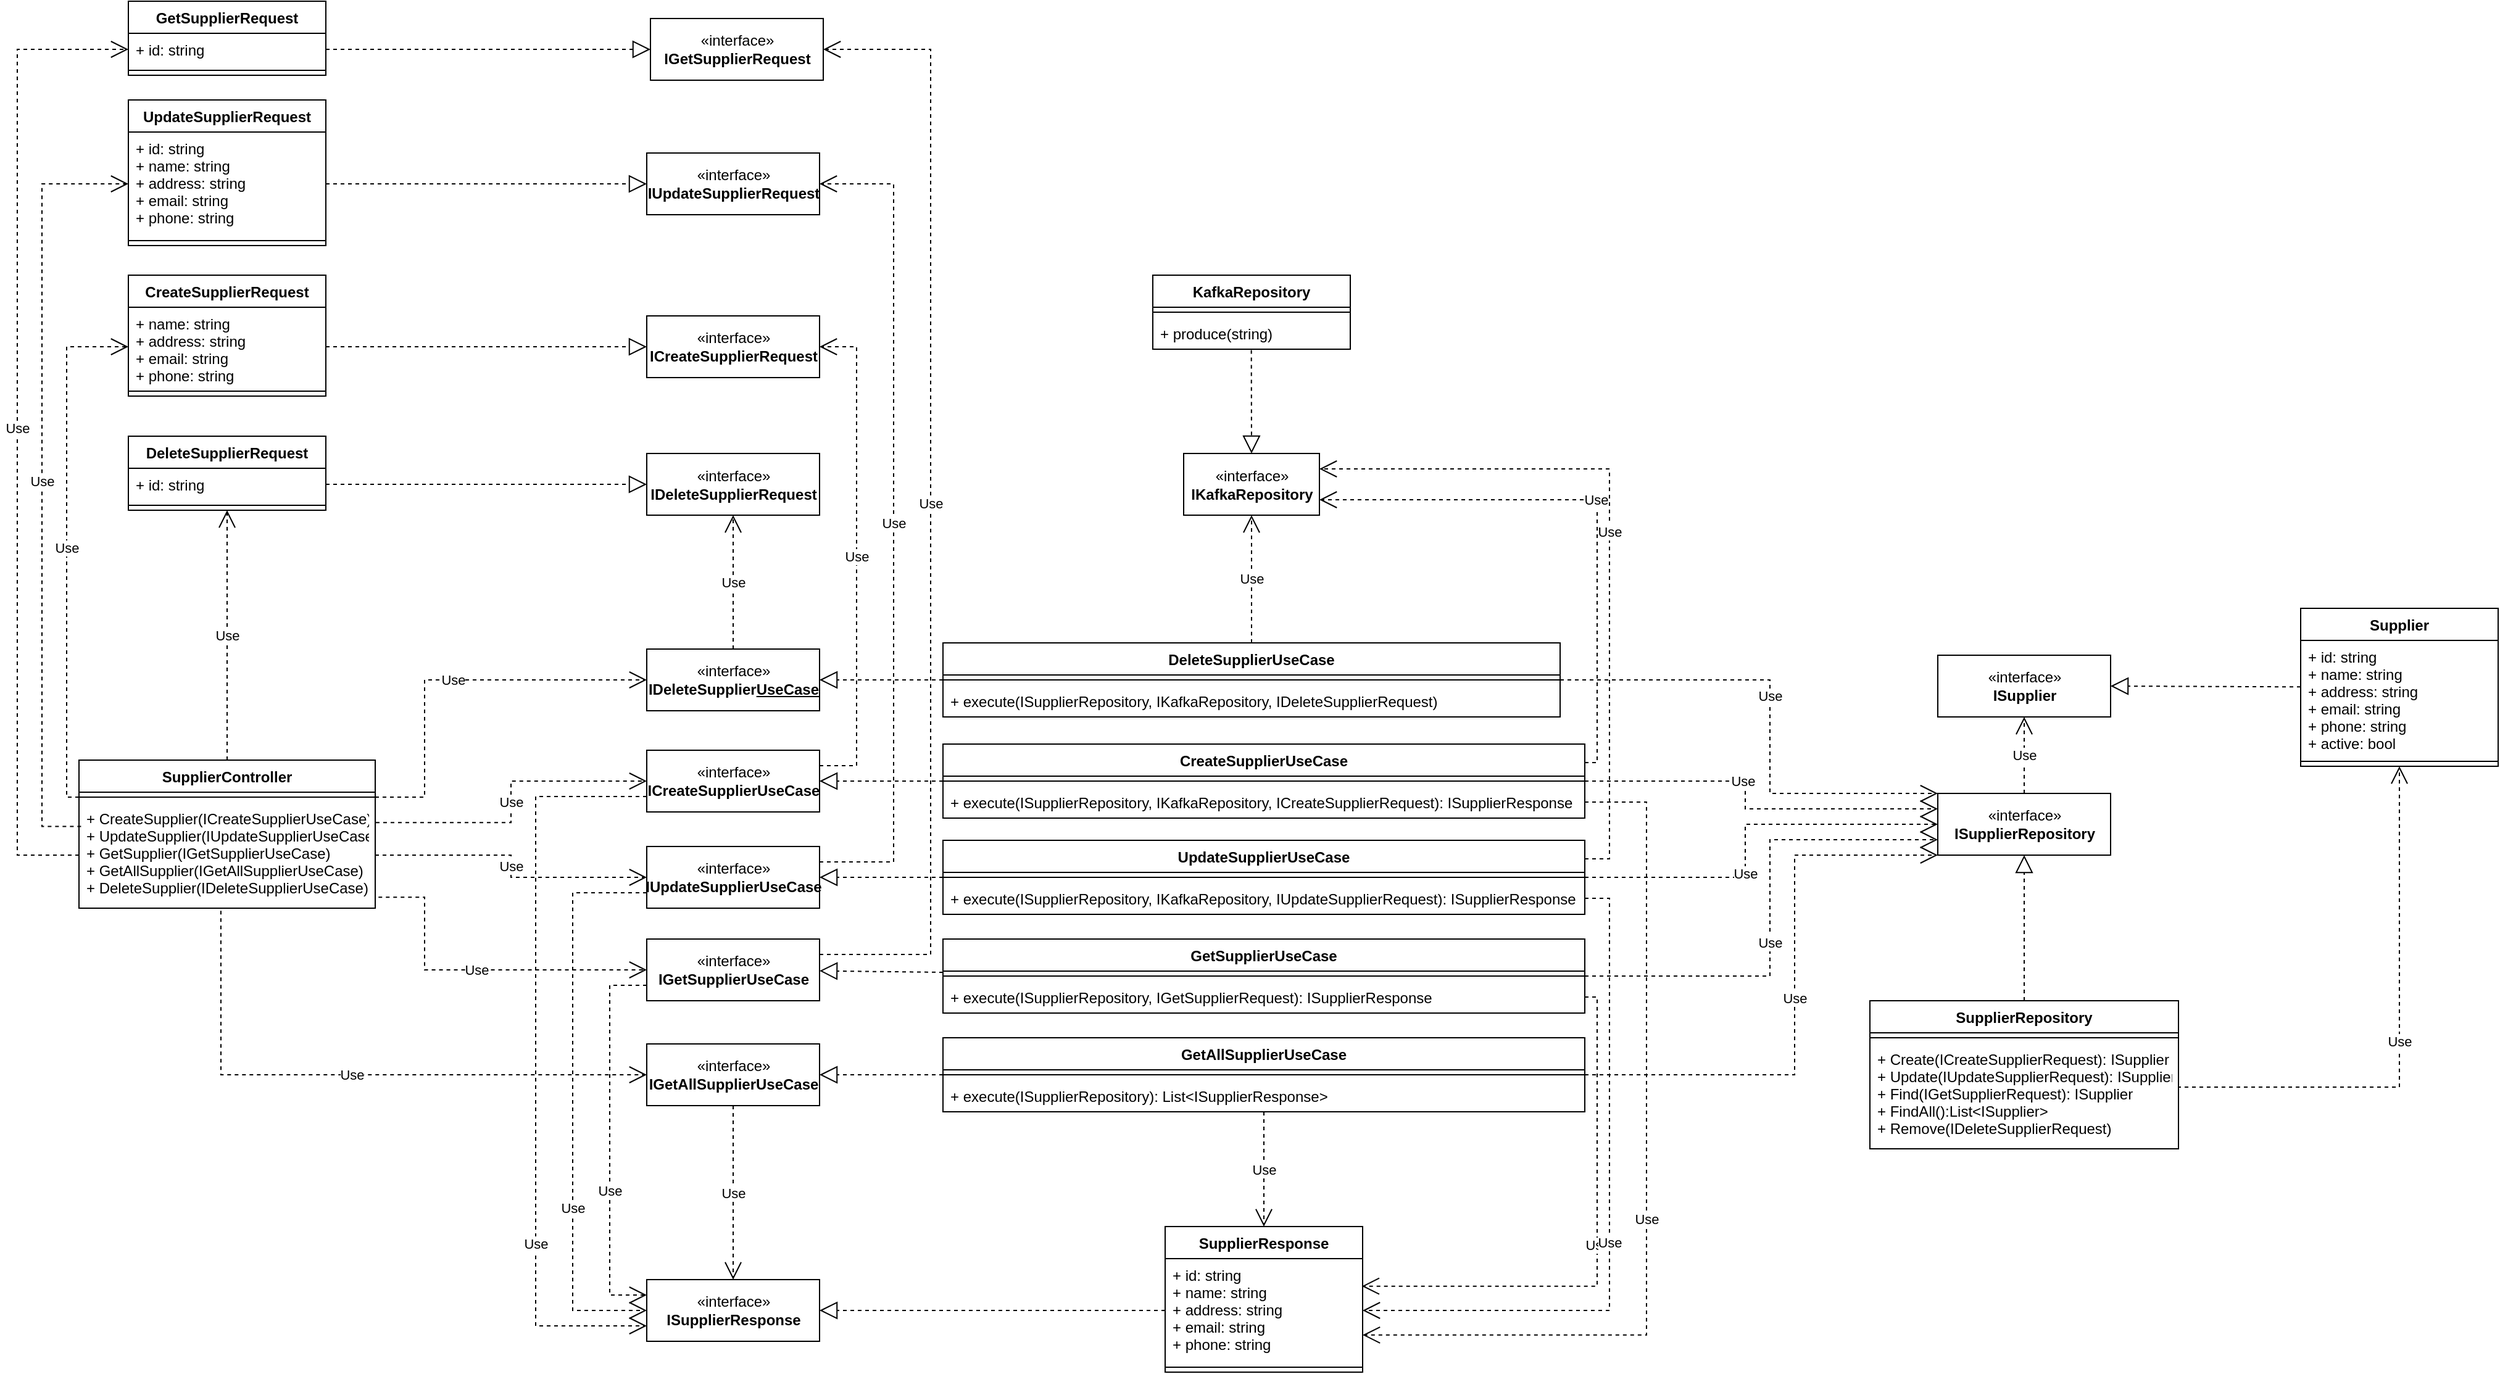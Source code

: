 <mxfile version="17.4.3" type="device"><diagram id="DKBHB41s_qd2FAljXbg2" name="Page-1"><mxGraphModel dx="2643" dy="2851" grid="1" gridSize="10" guides="1" tooltips="1" connect="1" arrows="1" fold="1" page="1" pageScale="1" pageWidth="827" pageHeight="1169" math="0" shadow="0"><root><mxCell id="0"/><mxCell id="1" parent="0"/><mxCell id="ePpvQU-rezTkZ5d9DqpV-1" value="" style="endArrow=block;dashed=1;endFill=0;endSize=12;html=1;rounded=0;exitX=0;exitY=0.5;exitDx=0;exitDy=0;entryX=1;entryY=0.5;entryDx=0;entryDy=0;" parent="1" source="ePpvQU-rezTkZ5d9DqpV-48" target="ePpvQU-rezTkZ5d9DqpV-2" edge="1"><mxGeometry width="160" relative="1" as="geometry"><mxPoint x="-650" y="-1296" as="sourcePoint"/><mxPoint x="-220" y="-1089" as="targetPoint"/></mxGeometry></mxCell><mxCell id="ePpvQU-rezTkZ5d9DqpV-2" value="«interface»&lt;br&gt;&lt;b&gt;ISupplierResponse&lt;/b&gt;" style="html=1;" parent="1" vertex="1"><mxGeometry x="-860" y="-1273" width="140" height="50" as="geometry"/></mxCell><mxCell id="ePpvQU-rezTkZ5d9DqpV-3" value="" style="endArrow=block;dashed=1;endFill=0;endSize=12;html=1;rounded=0;" parent="1" source="ePpvQU-rezTkZ5d9DqpV-10" target="ePpvQU-rezTkZ5d9DqpV-21" edge="1"><mxGeometry width="160" relative="1" as="geometry"><mxPoint x="-290" y="-1569" as="sourcePoint"/><mxPoint x="-130" y="-1569" as="targetPoint"/></mxGeometry></mxCell><mxCell id="ePpvQU-rezTkZ5d9DqpV-4" value="" style="endArrow=block;dashed=1;endFill=0;endSize=12;html=1;rounded=0;" parent="1" source="ePpvQU-rezTkZ5d9DqpV-7" target="ePpvQU-rezTkZ5d9DqpV-20" edge="1"><mxGeometry width="160" relative="1" as="geometry"><mxPoint x="-640" y="-1609" as="sourcePoint"/><mxPoint x="-480" y="-1609" as="targetPoint"/></mxGeometry></mxCell><mxCell id="ePpvQU-rezTkZ5d9DqpV-5" value="" style="endArrow=block;dashed=1;endFill=0;endSize=12;html=1;rounded=0;" parent="1" source="ePpvQU-rezTkZ5d9DqpV-13" target="ePpvQU-rezTkZ5d9DqpV-22" edge="1"><mxGeometry width="160" relative="1" as="geometry"><mxPoint x="-290" y="-1569" as="sourcePoint"/><mxPoint x="-130" y="-1569" as="targetPoint"/></mxGeometry></mxCell><mxCell id="ePpvQU-rezTkZ5d9DqpV-6" value="" style="endArrow=block;dashed=1;endFill=0;endSize=12;html=1;rounded=0;" parent="1" source="ePpvQU-rezTkZ5d9DqpV-16" target="ePpvQU-rezTkZ5d9DqpV-23" edge="1"><mxGeometry width="160" relative="1" as="geometry"><mxPoint x="-290" y="-1569" as="sourcePoint"/><mxPoint x="-130" y="-1569" as="targetPoint"/></mxGeometry></mxCell><mxCell id="ePpvQU-rezTkZ5d9DqpV-7" value="CreateSupplierUseCase" style="swimlane;fontStyle=1;align=center;verticalAlign=top;childLayout=stackLayout;horizontal=1;startSize=26;horizontalStack=0;resizeParent=1;resizeParentMax=0;resizeLast=0;collapsible=1;marginBottom=0;" parent="1" vertex="1"><mxGeometry x="-620" y="-1707" width="520" height="60" as="geometry"/></mxCell><mxCell id="ePpvQU-rezTkZ5d9DqpV-8" value="" style="line;strokeWidth=1;fillColor=none;align=left;verticalAlign=middle;spacingTop=-1;spacingLeft=3;spacingRight=3;rotatable=0;labelPosition=right;points=[];portConstraint=eastwest;" parent="ePpvQU-rezTkZ5d9DqpV-7" vertex="1"><mxGeometry y="26" width="520" height="8" as="geometry"/></mxCell><mxCell id="ePpvQU-rezTkZ5d9DqpV-9" value="+ execute(ISupplierRepository, IKafkaRepository, ICreateSupplierRequest): ISupplierResponse" style="text;strokeColor=none;fillColor=none;align=left;verticalAlign=top;spacingLeft=4;spacingRight=4;overflow=hidden;rotatable=0;points=[[0,0.5],[1,0.5]];portConstraint=eastwest;" parent="ePpvQU-rezTkZ5d9DqpV-7" vertex="1"><mxGeometry y="34" width="520" height="26" as="geometry"/></mxCell><mxCell id="ePpvQU-rezTkZ5d9DqpV-10" value="UpdateSupplierUseCase" style="swimlane;fontStyle=1;align=center;verticalAlign=top;childLayout=stackLayout;horizontal=1;startSize=26;horizontalStack=0;resizeParent=1;resizeParentMax=0;resizeLast=0;collapsible=1;marginBottom=0;" parent="1" vertex="1"><mxGeometry x="-620" y="-1629" width="520" height="60" as="geometry"/></mxCell><mxCell id="ePpvQU-rezTkZ5d9DqpV-11" value="" style="line;strokeWidth=1;fillColor=none;align=left;verticalAlign=middle;spacingTop=-1;spacingLeft=3;spacingRight=3;rotatable=0;labelPosition=right;points=[];portConstraint=eastwest;" parent="ePpvQU-rezTkZ5d9DqpV-10" vertex="1"><mxGeometry y="26" width="520" height="8" as="geometry"/></mxCell><mxCell id="ePpvQU-rezTkZ5d9DqpV-12" value="+ execute(ISupplierRepository, IKafkaRepository, IUpdateSupplierRequest): ISupplierResponse" style="text;strokeColor=none;fillColor=none;align=left;verticalAlign=top;spacingLeft=4;spacingRight=4;overflow=hidden;rotatable=0;points=[[0,0.5],[1,0.5]];portConstraint=eastwest;" parent="ePpvQU-rezTkZ5d9DqpV-10" vertex="1"><mxGeometry y="34" width="520" height="26" as="geometry"/></mxCell><mxCell id="ePpvQU-rezTkZ5d9DqpV-13" value="GetSupplierUseCase" style="swimlane;fontStyle=1;align=center;verticalAlign=top;childLayout=stackLayout;horizontal=1;startSize=26;horizontalStack=0;resizeParent=1;resizeParentMax=0;resizeLast=0;collapsible=1;marginBottom=0;" parent="1" vertex="1"><mxGeometry x="-620" y="-1549" width="520" height="60" as="geometry"/></mxCell><mxCell id="ePpvQU-rezTkZ5d9DqpV-14" value="" style="line;strokeWidth=1;fillColor=none;align=left;verticalAlign=middle;spacingTop=-1;spacingLeft=3;spacingRight=3;rotatable=0;labelPosition=right;points=[];portConstraint=eastwest;" parent="ePpvQU-rezTkZ5d9DqpV-13" vertex="1"><mxGeometry y="26" width="520" height="8" as="geometry"/></mxCell><mxCell id="ePpvQU-rezTkZ5d9DqpV-15" value="+ execute(ISupplierRepository, IGetSupplierRequest): ISupplierResponse" style="text;strokeColor=none;fillColor=none;align=left;verticalAlign=top;spacingLeft=4;spacingRight=4;overflow=hidden;rotatable=0;points=[[0,0.5],[1,0.5]];portConstraint=eastwest;" parent="ePpvQU-rezTkZ5d9DqpV-13" vertex="1"><mxGeometry y="34" width="520" height="26" as="geometry"/></mxCell><mxCell id="ePpvQU-rezTkZ5d9DqpV-16" value="DeleteSupplierUseCase" style="swimlane;fontStyle=1;align=center;verticalAlign=top;childLayout=stackLayout;horizontal=1;startSize=26;horizontalStack=0;resizeParent=1;resizeParentMax=0;resizeLast=0;collapsible=1;marginBottom=0;" parent="1" vertex="1"><mxGeometry x="-620" y="-1789" width="500" height="60" as="geometry"/></mxCell><mxCell id="ePpvQU-rezTkZ5d9DqpV-17" value="" style="line;strokeWidth=1;fillColor=none;align=left;verticalAlign=middle;spacingTop=-1;spacingLeft=3;spacingRight=3;rotatable=0;labelPosition=right;points=[];portConstraint=eastwest;" parent="ePpvQU-rezTkZ5d9DqpV-16" vertex="1"><mxGeometry y="26" width="500" height="8" as="geometry"/></mxCell><mxCell id="ePpvQU-rezTkZ5d9DqpV-18" value="+ execute(ISupplierRepository, IKafkaRepository, IDeleteSupplierRequest)" style="text;strokeColor=none;fillColor=none;align=left;verticalAlign=top;spacingLeft=4;spacingRight=4;overflow=hidden;rotatable=0;points=[[0,0.5],[1,0.5]];portConstraint=eastwest;" parent="ePpvQU-rezTkZ5d9DqpV-16" vertex="1"><mxGeometry y="34" width="500" height="26" as="geometry"/></mxCell><mxCell id="ePpvQU-rezTkZ5d9DqpV-19" value="&lt;span style=&quot;color: rgba(0 , 0 , 0 , 0) ; font-family: monospace ; font-size: 0px&quot;&gt;%3CmxGraphModel%3E%3Croot%3E%3CmxCell%20id%3D%220%22%2F%3E%3CmxCell%20id%3D%221%22%20parent%3D%220%22%2F%3E%3CmxCell%20id%3D%222%22%20value%3D%22%C2%ABinterface%C2%BB%26lt%3Bbr%26gt%3B%26lt%3Bb%26gt%3BICreateSupplyRequest%26lt%3B%2Fb%26gt%3B%22%20style%3D%22html%3D1%3B%22%20vertex%3D%221%22%20parent%3D%221%22%3E%3CmxGeometry%20x%3D%22-1110%22%20y%3D%22-2160%22%20width%3D%22140%22%20height%3D%2250%22%20as%3D%22geometry%22%2F%3E%3C%2FmxCell%3E%3CmxCell%20id%3D%223%22%20value%3D%22%C2%ABinterface%C2%BB%26lt%3Bbr%26gt%3B%26lt%3Bb%26gt%3BIGetSupplyRequest%26lt%3B%2Fb%26gt%3B%22%20style%3D%22html%3D1%3B%22%20vertex%3D%221%22%20parent%3D%221%22%3E%3CmxGeometry%20x%3D%22-1110%22%20y%3D%22-2040%22%20width%3D%22140%22%20height%3D%2250%22%20as%3D%22geometry%22%2F%3E%3C%2FmxCell%3E%3CmxCell%20id%3D%224%22%20value%3D%22%C2%ABinterface%C2%BB%26lt%3Bbr%26gt%3B%26lt%3Bb%26gt%3BIUpdateSupplyR%26lt%3B%2Fb%26gt%3B%26lt%3Bspan%20style%3D%26quot%3Bcolor%3A%20rgba(0%20%2C%200%20%2C%200%20%2C%200)%20%3B%20font-family%3A%20monospace%20%3B%20font-size%3A%200px%26quot%3B%26gt%3B%253CmxGraphModel%253E%253Croot%253E%253CmxCell%2520id%253D%25220%2522%252F%253E%253CmxCell%2520id%253D%25221%2522%2520parent%253D%25220%2522%252F%253E%253CmxCell%2520id%253D%25222%2522%2520value%253D%2522%25C2%25ABinterface%25C2%25BB%2526lt%253Bbr%2526gt%253B%2526lt%253Bb%2526gt%253BICreateSupplyRequest%2526lt%253B%252Fb%2526gt%253B%2522%2520style%253D%2522html%253D1%253B%2522%2520vertex%253D%25221%2522%2520parent%253D%25221%2522%253E%253CmxGeometry%2520x%253D%2522-790%2522%2520y%253D%2522-1310%2522%2520width%253D%2522140%2522%2520height%253D%252250%2522%2520as%253D%2522geometry%2522%252F%253E%253C%252FmxCell%253E%253C%252Froot%253E%253C%252FmxGraphModel%253E%26lt%3B%2Fspan%26gt%3B%26lt%3Bb%26gt%3B%26lt%3Bbr%26gt%3Bequest%26lt%3B%2Fb%26gt%3B%22%20style%3D%22html%3D1%3B%22%20vertex%3D%221%22%20parent%3D%221%22%3E%3CmxGeometry%20x%3D%22-1110%22%20y%3D%22-2100%22%20width%3D%22140%22%20height%3D%2250%22%20as%3D%22geometry%22%2F%3E%3C%2FmxCell%3E%3CmxCell%20id%3D%225%22%20value%3D%22%C2%ABinterface%C2%BB%26lt%3Bbr%26gt%3B%26lt%3Bb%26gt%3BIDeleteSupplyRequest%26lt%3B%2Fb%26gt%3B%22%20style%3D%22html%3D1%3B%22%20vertex%3D%221%22%20parent%3D%221%22%3E%3CmxGeometry%20x%3D%22-1110%22%20y%3D%22-1980%22%20width%3D%22140%22%20height%3D%2250%22%20as%3D%22geometry%22%2F%3E%3C%2FmxCell%3E%3C%2Froot%3E%3C%2FmxGraphModel%3E&lt;/span&gt;" style="html=1;strokeColor=none;resizeWidth=1;resizeHeight=1;fillColor=none;part=1;connectable=0;allowArrows=0;deletable=0;" parent="1" vertex="1"><mxGeometry x="-900" y="-1799" width="230.0" height="224" as="geometry"><mxPoint y="30" as="offset"/></mxGeometry></mxCell><mxCell id="ePpvQU-rezTkZ5d9DqpV-20" value="«interface»&lt;br&gt;&lt;b&gt;ICreateSupplierUseCase&lt;/b&gt;" style="html=1;" parent="1" vertex="1"><mxGeometry x="-860" y="-1702" width="140" height="50" as="geometry"/></mxCell><mxCell id="ePpvQU-rezTkZ5d9DqpV-21" value="«interface»&lt;br&gt;&lt;b&gt;IUpdateSupplierUseCase&lt;/b&gt;&lt;span style=&quot;color: rgba(0 , 0 , 0 , 0) ; font-family: monospace ; font-size: 0px&quot;&gt;%3CmxGraphModel%3E%3Croot%3E%3CmxCell%20id%3D%220%22%2F%3E%3CmxCell%20id%3D%221%22%20parent%3D%220%22%2F%3E%3CmxCell%20id%3D%222%22%20value%3D%22%C2%ABinterface%C2%BB%26lt%3Bbr%26gt%3B%26lt%3Bb%26gt%3BICreateSupplyRequest%26lt%3B%2Fb%26gt%3B%22%20style%3D%22html%3D1%3B%22%20vertex%3D%221%22%20parent%3D%221%22%3E%3CmxGeometry%20x%3D%22-790%22%20y%3D%22-1310%22%20width%3D%22140%22%20height%3D%2250%22%20as%3D%22geometry%22%2F%3E%3C%2FmxCell%3E%3C%2Froot%3E%3C%2FmxGraphMom&lt;/span&gt;&lt;b&gt;&lt;br&gt;&lt;/b&gt;" style="html=1;" parent="1" vertex="1"><mxGeometry x="-860" y="-1624" width="140" height="50" as="geometry"/></mxCell><mxCell id="ePpvQU-rezTkZ5d9DqpV-22" value="«interface»&lt;br&gt;&lt;b&gt;IGetSupplierUseCase&lt;/b&gt;" style="html=1;" parent="1" vertex="1"><mxGeometry x="-860" y="-1549" width="140" height="50" as="geometry"/></mxCell><mxCell id="ePpvQU-rezTkZ5d9DqpV-23" value="«interface»&lt;br&gt;&lt;b&gt;IDeleteSupplier&lt;/b&gt;&lt;u style=&quot;font-weight: bold&quot;&gt;UseCase&lt;/u&gt;" style="html=1;" parent="1" vertex="1"><mxGeometry x="-860" y="-1784" width="140" height="50" as="geometry"/></mxCell><mxCell id="ePpvQU-rezTkZ5d9DqpV-24" value="Use" style="endArrow=open;endSize=12;dashed=1;html=1;rounded=0;exitX=0;exitY=0.75;exitDx=0;exitDy=0;edgeStyle=elbowEdgeStyle;entryX=0;entryY=0.75;entryDx=0;entryDy=0;" parent="1" source="ePpvQU-rezTkZ5d9DqpV-20" target="ePpvQU-rezTkZ5d9DqpV-2" edge="1"><mxGeometry x="0.485" width="160" relative="1" as="geometry"><mxPoint x="-1140" y="-1649" as="sourcePoint"/><mxPoint x="-890" y="-1259" as="targetPoint"/><Array as="points"><mxPoint x="-950" y="-1619"/><mxPoint x="-940" y="-1399"/><mxPoint x="-870" y="-1219"/><mxPoint x="-890" y="-1429"/><mxPoint x="-880" y="-1669"/><mxPoint x="-870" y="-1689"/><mxPoint x="-860" y="-1569"/></Array><mxPoint as="offset"/></mxGeometry></mxCell><mxCell id="ePpvQU-rezTkZ5d9DqpV-25" value="Use" style="endArrow=open;endSize=12;dashed=1;html=1;rounded=0;exitX=0;exitY=0.75;exitDx=0;exitDy=0;edgeStyle=elbowEdgeStyle;entryX=0;entryY=0.5;entryDx=0;entryDy=0;" parent="1" source="ePpvQU-rezTkZ5d9DqpV-21" target="ePpvQU-rezTkZ5d9DqpV-2" edge="1"><mxGeometry x="0.376" width="160" relative="1" as="geometry"><mxPoint x="-1000" y="-1459" as="sourcePoint"/><mxPoint x="-910" y="-1239" as="targetPoint"/><Array as="points"><mxPoint x="-920" y="-1439"/><mxPoint x="-910" y="-1419"/><mxPoint x="-890" y="-1499"/><mxPoint x="-880" y="-1528"/></Array><mxPoint as="offset"/></mxGeometry></mxCell><mxCell id="ePpvQU-rezTkZ5d9DqpV-26" value="Use" style="endArrow=open;endSize=12;dashed=1;html=1;rounded=0;exitX=0;exitY=0.75;exitDx=0;exitDy=0;edgeStyle=elbowEdgeStyle;entryX=0;entryY=0.25;entryDx=0;entryDy=0;" parent="1" source="ePpvQU-rezTkZ5d9DqpV-22" target="ePpvQU-rezTkZ5d9DqpV-2" edge="1"><mxGeometry x="0.264" width="160" relative="1" as="geometry"><mxPoint x="-1000" y="-1459" as="sourcePoint"/><mxPoint x="-930" y="-1189" as="targetPoint"/><Array as="points"><mxPoint x="-890" y="-1409"/><mxPoint x="-790" y="-1379"/><mxPoint x="-790" y="-1379"/><mxPoint x="-900" y="-1399"/><mxPoint x="-930" y="-1389"/><mxPoint x="-950" y="-1409"/><mxPoint x="-910" y="-1489"/><mxPoint x="-900" y="-1489"/></Array><mxPoint as="offset"/></mxGeometry></mxCell><mxCell id="ePpvQU-rezTkZ5d9DqpV-27" value="Use" style="endArrow=open;endSize=12;dashed=1;html=1;rounded=0;exitX=1;exitY=0.5;exitDx=0;exitDy=0;entryX=0;entryY=0.25;entryDx=0;entryDy=0;edgeStyle=elbowEdgeStyle;" parent="1" source="ePpvQU-rezTkZ5d9DqpV-7" target="ePpvQU-rezTkZ5d9DqpV-74" edge="1"><mxGeometry x="-0.17" width="160" relative="1" as="geometry"><mxPoint x="-290" y="-1659" as="sourcePoint"/><mxPoint x="-130" y="-1659" as="targetPoint"/><Array as="points"><mxPoint x="30" y="-1659"/><mxPoint x="50" y="-1729"/></Array><mxPoint as="offset"/></mxGeometry></mxCell><mxCell id="ePpvQU-rezTkZ5d9DqpV-28" value="Use" style="endArrow=open;endSize=12;dashed=1;html=1;rounded=0;exitX=1;exitY=0.5;exitDx=0;exitDy=0;entryX=0;entryY=0.5;entryDx=0;entryDy=0;edgeStyle=elbowEdgeStyle;" parent="1" source="ePpvQU-rezTkZ5d9DqpV-10" target="ePpvQU-rezTkZ5d9DqpV-74" edge="1"><mxGeometry x="-0.193" width="160" relative="1" as="geometry"><mxPoint x="-280" y="-1649" as="sourcePoint"/><mxPoint x="-120" y="-1649" as="targetPoint"/><Array as="points"><mxPoint x="30" y="-1620"/></Array><mxPoint as="offset"/></mxGeometry></mxCell><mxCell id="ePpvQU-rezTkZ5d9DqpV-29" value="Use" style="endArrow=open;endSize=12;dashed=1;html=1;rounded=0;exitX=1;exitY=0.5;exitDx=0;exitDy=0;entryX=0;entryY=0.75;entryDx=0;entryDy=0;edgeStyle=elbowEdgeStyle;" parent="1" source="ePpvQU-rezTkZ5d9DqpV-13" target="ePpvQU-rezTkZ5d9DqpV-74" edge="1"><mxGeometry x="-0.104" width="160" relative="1" as="geometry"><mxPoint x="-270" y="-1639" as="sourcePoint"/><mxPoint x="-110" y="-1639" as="targetPoint"/><Array as="points"><mxPoint x="50" y="-1559"/><mxPoint x="70" y="-1549"/><mxPoint x="20" y="-1629"/><mxPoint x="-230" y="-1629"/></Array><mxPoint as="offset"/></mxGeometry></mxCell><mxCell id="ePpvQU-rezTkZ5d9DqpV-30" value="Use" style="endArrow=open;endSize=12;dashed=1;html=1;rounded=0;edgeStyle=elbowEdgeStyle;exitX=1;exitY=0.5;exitDx=0;exitDy=0;entryX=0;entryY=0;entryDx=0;entryDy=0;" parent="1" source="ePpvQU-rezTkZ5d9DqpV-16" target="ePpvQU-rezTkZ5d9DqpV-74" edge="1"><mxGeometry x="-0.08" width="160" relative="1" as="geometry"><mxPoint x="-250" y="-1559" as="sourcePoint"/><mxPoint x="180" y="-1759" as="targetPoint"/><Array as="points"><mxPoint x="50" y="-1699"/><mxPoint x="70" y="-1699"/><mxPoint x="60" y="-1569"/></Array><mxPoint as="offset"/></mxGeometry></mxCell><mxCell id="ePpvQU-rezTkZ5d9DqpV-31" value="DeleteSupplierRequest" style="swimlane;fontStyle=1;align=center;verticalAlign=top;childLayout=stackLayout;horizontal=1;startSize=26;horizontalStack=0;resizeParent=1;resizeParentMax=0;resizeLast=0;collapsible=1;marginBottom=0;" parent="1" vertex="1"><mxGeometry x="-1280" y="-1956.5" width="160" height="60" as="geometry"/></mxCell><mxCell id="ePpvQU-rezTkZ5d9DqpV-32" value="+ id: string" style="text;strokeColor=none;fillColor=none;align=left;verticalAlign=top;spacingLeft=4;spacingRight=4;overflow=hidden;rotatable=0;points=[[0,0.5],[1,0.5]];portConstraint=eastwest;" parent="ePpvQU-rezTkZ5d9DqpV-31" vertex="1"><mxGeometry y="26" width="160" height="26" as="geometry"/></mxCell><mxCell id="ePpvQU-rezTkZ5d9DqpV-33" value="" style="line;strokeWidth=1;fillColor=none;align=left;verticalAlign=middle;spacingTop=-1;spacingLeft=3;spacingRight=3;rotatable=0;labelPosition=right;points=[];portConstraint=eastwest;" parent="ePpvQU-rezTkZ5d9DqpV-31" vertex="1"><mxGeometry y="52" width="160" height="8" as="geometry"/></mxCell><mxCell id="ePpvQU-rezTkZ5d9DqpV-34" style="edgeStyle=elbowEdgeStyle;rounded=0;orthogonalLoop=1;jettySize=auto;html=1;exitX=0.5;exitY=0;exitDx=0;exitDy=0;" parent="1" source="ePpvQU-rezTkZ5d9DqpV-31" target="ePpvQU-rezTkZ5d9DqpV-31" edge="1"><mxGeometry relative="1" as="geometry"/></mxCell><mxCell id="ePpvQU-rezTkZ5d9DqpV-35" value="GetSupplierRequest" style="swimlane;fontStyle=1;align=center;verticalAlign=top;childLayout=stackLayout;horizontal=1;startSize=26;horizontalStack=0;resizeParent=1;resizeParentMax=0;resizeLast=0;collapsible=1;marginBottom=0;" parent="1" vertex="1"><mxGeometry x="-1280" y="-2309" width="160" height="60" as="geometry"/></mxCell><mxCell id="ePpvQU-rezTkZ5d9DqpV-36" value="+ id: string" style="text;strokeColor=none;fillColor=none;align=left;verticalAlign=top;spacingLeft=4;spacingRight=4;overflow=hidden;rotatable=0;points=[[0,0.5],[1,0.5]];portConstraint=eastwest;" parent="ePpvQU-rezTkZ5d9DqpV-35" vertex="1"><mxGeometry y="26" width="160" height="26" as="geometry"/></mxCell><mxCell id="ePpvQU-rezTkZ5d9DqpV-37" value="" style="line;strokeWidth=1;fillColor=none;align=left;verticalAlign=middle;spacingTop=-1;spacingLeft=3;spacingRight=3;rotatable=0;labelPosition=right;points=[];portConstraint=eastwest;" parent="ePpvQU-rezTkZ5d9DqpV-35" vertex="1"><mxGeometry y="52" width="160" height="8" as="geometry"/></mxCell><mxCell id="ePpvQU-rezTkZ5d9DqpV-38" value="UpdateSupplierRequest" style="swimlane;fontStyle=1;align=center;verticalAlign=top;childLayout=stackLayout;horizontal=1;startSize=26;horizontalStack=0;resizeParent=1;resizeParentMax=0;resizeLast=0;collapsible=1;marginBottom=0;" parent="1" vertex="1"><mxGeometry x="-1280" y="-2229" width="160" height="118" as="geometry"/></mxCell><mxCell id="ePpvQU-rezTkZ5d9DqpV-39" value="+ id: string&#10;+ name: string&#10;+ address: string&#10;+ email: string&#10;+ phone: string" style="text;strokeColor=none;fillColor=none;align=left;verticalAlign=top;spacingLeft=4;spacingRight=4;overflow=hidden;rotatable=0;points=[[0,0.5],[1,0.5]];portConstraint=eastwest;" parent="ePpvQU-rezTkZ5d9DqpV-38" vertex="1"><mxGeometry y="26" width="160" height="84" as="geometry"/></mxCell><mxCell id="ePpvQU-rezTkZ5d9DqpV-40" value="" style="line;strokeWidth=1;fillColor=none;align=left;verticalAlign=middle;spacingTop=-1;spacingLeft=3;spacingRight=3;rotatable=0;labelPosition=right;points=[];portConstraint=eastwest;" parent="ePpvQU-rezTkZ5d9DqpV-38" vertex="1"><mxGeometry y="110" width="160" height="8" as="geometry"/></mxCell><mxCell id="ePpvQU-rezTkZ5d9DqpV-41" value="CreateSupplierRequest" style="swimlane;fontStyle=1;align=center;verticalAlign=top;childLayout=stackLayout;horizontal=1;startSize=26;horizontalStack=0;resizeParent=1;resizeParentMax=0;resizeLast=0;collapsible=1;marginBottom=0;" parent="1" vertex="1"><mxGeometry x="-1280" y="-2087" width="160" height="98" as="geometry"/></mxCell><mxCell id="ePpvQU-rezTkZ5d9DqpV-42" value="+ name: string&#10;+ address: string&#10;+ email: string&#10;+ phone: string" style="text;strokeColor=none;fillColor=none;align=left;verticalAlign=top;spacingLeft=4;spacingRight=4;overflow=hidden;rotatable=0;points=[[0,0.5],[1,0.5]];portConstraint=eastwest;" parent="ePpvQU-rezTkZ5d9DqpV-41" vertex="1"><mxGeometry y="26" width="160" height="64" as="geometry"/></mxCell><mxCell id="ePpvQU-rezTkZ5d9DqpV-43" value="" style="line;strokeWidth=1;fillColor=none;align=left;verticalAlign=middle;spacingTop=-1;spacingLeft=3;spacingRight=3;rotatable=0;labelPosition=right;points=[];portConstraint=eastwest;" parent="ePpvQU-rezTkZ5d9DqpV-41" vertex="1"><mxGeometry y="90" width="160" height="8" as="geometry"/></mxCell><mxCell id="ePpvQU-rezTkZ5d9DqpV-44" value="Use" style="endArrow=open;endSize=12;dashed=1;html=1;rounded=0;exitX=1;exitY=0.5;exitDx=0;exitDy=0;entryX=0.996;entryY=0.266;entryDx=0;entryDy=0;edgeStyle=elbowEdgeStyle;entryPerimeter=0;" parent="1" source="ePpvQU-rezTkZ5d9DqpV-15" target="ePpvQU-rezTkZ5d9DqpV-48" edge="1"><mxGeometry x="-0.032" width="160" relative="1" as="geometry"><mxPoint x="-430" y="-1459" as="sourcePoint"/><mxPoint x="-490" y="-1401" as="targetPoint"/><Array as="points"><mxPoint x="-90" y="-1390"/><mxPoint x="-470" y="-1449"/><mxPoint x="-460" y="-1499"/></Array><mxPoint as="offset"/></mxGeometry></mxCell><mxCell id="ePpvQU-rezTkZ5d9DqpV-45" value="Use" style="endArrow=open;endSize=12;dashed=1;html=1;rounded=0;exitX=1;exitY=0.5;exitDx=0;exitDy=0;entryX=1;entryY=0.5;entryDx=0;entryDy=0;edgeStyle=elbowEdgeStyle;" parent="1" source="ePpvQU-rezTkZ5d9DqpV-12" target="ePpvQU-rezTkZ5d9DqpV-48" edge="1"><mxGeometry x="0.077" width="160" relative="1" as="geometry"><mxPoint x="-500" y="-1539" as="sourcePoint"/><mxPoint x="-490" y="-1386" as="targetPoint"/><Array as="points"><mxPoint x="-80" y="-1439"/><mxPoint x="-100" y="-1479"/><mxPoint x="-440" y="-1499"/></Array><mxPoint as="offset"/></mxGeometry></mxCell><mxCell id="ePpvQU-rezTkZ5d9DqpV-46" value="Use" style="endArrow=open;endSize=12;dashed=1;html=1;rounded=0;exitX=1;exitY=0.5;exitDx=0;exitDy=0;entryX=1;entryY=0.737;entryDx=0;entryDy=0;edgeStyle=elbowEdgeStyle;entryPerimeter=0;" parent="1" source="ePpvQU-rezTkZ5d9DqpV-9" target="ePpvQU-rezTkZ5d9DqpV-48" edge="1"><mxGeometry x="0.093" width="160" relative="1" as="geometry"><mxPoint x="-360" y="-1469" as="sourcePoint"/><mxPoint x="-490" y="-1378.5" as="targetPoint"/><Array as="points"><mxPoint x="-50" y="-1479"/><mxPoint x="-70" y="-1629"/><mxPoint x="-210" y="-1559"/><mxPoint x="-420" y="-1549"/></Array><mxPoint y="-1" as="offset"/></mxGeometry></mxCell><mxCell id="ePpvQU-rezTkZ5d9DqpV-47" value="SupplierResponse" style="swimlane;fontStyle=1;align=center;verticalAlign=top;childLayout=stackLayout;horizontal=1;startSize=26;horizontalStack=0;resizeParent=1;resizeParentMax=0;resizeLast=0;collapsible=1;marginBottom=0;" parent="1" vertex="1"><mxGeometry x="-440" y="-1316" width="160" height="118" as="geometry"/></mxCell><mxCell id="ePpvQU-rezTkZ5d9DqpV-48" value="+ id: string&#10;+ name: string&#10;+ address: string&#10;+ email: string&#10;+ phone: string" style="text;strokeColor=none;fillColor=none;align=left;verticalAlign=top;spacingLeft=4;spacingRight=4;overflow=hidden;rotatable=0;points=[[0,0.5],[1,0.5]];portConstraint=eastwest;" parent="ePpvQU-rezTkZ5d9DqpV-47" vertex="1"><mxGeometry y="26" width="160" height="84" as="geometry"/></mxCell><mxCell id="ePpvQU-rezTkZ5d9DqpV-49" value="" style="line;strokeWidth=1;fillColor=none;align=left;verticalAlign=middle;spacingTop=-1;spacingLeft=3;spacingRight=3;rotatable=0;labelPosition=right;points=[];portConstraint=eastwest;" parent="ePpvQU-rezTkZ5d9DqpV-47" vertex="1"><mxGeometry y="110" width="160" height="8" as="geometry"/></mxCell><mxCell id="ePpvQU-rezTkZ5d9DqpV-50" value="Use" style="endArrow=open;endSize=12;dashed=1;html=1;rounded=0;exitX=0.5;exitY=0;exitDx=0;exitDy=0;entryX=0.5;entryY=1;entryDx=0;entryDy=0;" parent="1" source="ePpvQU-rezTkZ5d9DqpV-74" target="ePpvQU-rezTkZ5d9DqpV-75" edge="1"><mxGeometry width="160" relative="1" as="geometry"><mxPoint x="21.5" y="-1759" as="sourcePoint"/><mxPoint x="30" y="-1839" as="targetPoint"/></mxGeometry></mxCell><mxCell id="ePpvQU-rezTkZ5d9DqpV-51" value="«interface»&lt;br&gt;&lt;b&gt;IDeleteSupplierRequest&lt;/b&gt;" style="html=1;" parent="1" vertex="1"><mxGeometry x="-860" y="-1942.5" width="140" height="50" as="geometry"/></mxCell><mxCell id="ePpvQU-rezTkZ5d9DqpV-52" value="«interface»&lt;br&gt;&lt;b&gt;ICreateSupplierRequest&lt;/b&gt;" style="html=1;" parent="1" vertex="1"><mxGeometry x="-860" y="-2054" width="140" height="50" as="geometry"/></mxCell><mxCell id="ePpvQU-rezTkZ5d9DqpV-53" value="«interface»&lt;br&gt;&lt;b&gt;IUpdateSupplierR&lt;/b&gt;&lt;span style=&quot;color: rgba(0 , 0 , 0 , 0) ; font-family: monospace ; font-size: 0px&quot;&gt;3CmxGraphModel%3E%3Croot%3E%3CmxCell%20id%3D%220%22%2F%3E%3CmxCell%20id%3D%221%22%20parent%3D%220%22%2F%3E%3CmxCell%20id%3D%222%22%20value%3D%22%C2%ABinterface%C2%BB%26lt%3Bbr%26gt%3B%26lt%3Bb%26gt%3BICreateSupplyRequest%26lt%3B%2Fb%26gt%3B%22%20style%3D%22html%3D1%3B%22%20vertex%3D%221%22%20parent%3D%221%22%3E%3CmxGeometry%20x%3D%22-790%22%20y%3D%22-1310%22%20width%3D%22140%22%20height%3D%2250%22%20as%3D%22geometry%22%2F%3E%3C%2FmxCell%3E%3C%2Froot%3E%3C%2FmxGraphModel%3E&lt;/span&gt;&lt;b&gt;equest&lt;/b&gt;" style="html=1;" parent="1" vertex="1"><mxGeometry x="-860" y="-2186" width="140" height="50" as="geometry"/></mxCell><mxCell id="ePpvQU-rezTkZ5d9DqpV-54" value="«interface»&lt;br&gt;&lt;b&gt;IGetSupplierRequest&lt;/b&gt;" style="html=1;" parent="1" vertex="1"><mxGeometry x="-857" y="-2295" width="140" height="50" as="geometry"/></mxCell><mxCell id="ePpvQU-rezTkZ5d9DqpV-55" value="Use" style="endArrow=open;endSize=12;dashed=1;html=1;rounded=0;entryX=0.5;entryY=1;entryDx=0;entryDy=0;exitX=0.5;exitY=0;exitDx=0;exitDy=0;" parent="1" source="ePpvQU-rezTkZ5d9DqpV-23" target="ePpvQU-rezTkZ5d9DqpV-51" edge="1"><mxGeometry width="160" relative="1" as="geometry"><mxPoint x="-790" y="-1829" as="sourcePoint"/><mxPoint x="-630" y="-1829" as="targetPoint"/></mxGeometry></mxCell><mxCell id="ePpvQU-rezTkZ5d9DqpV-56" value="SupplierController" style="swimlane;fontStyle=1;align=center;verticalAlign=top;childLayout=stackLayout;horizontal=1;startSize=26;horizontalStack=0;resizeParent=1;resizeParentMax=0;resizeLast=0;collapsible=1;marginBottom=0;" parent="1" vertex="1"><mxGeometry x="-1320" y="-1694" width="240" height="120" as="geometry"/></mxCell><mxCell id="ePpvQU-rezTkZ5d9DqpV-57" value="" style="line;strokeWidth=1;fillColor=none;align=left;verticalAlign=middle;spacingTop=-1;spacingLeft=3;spacingRight=3;rotatable=0;labelPosition=right;points=[];portConstraint=eastwest;" parent="ePpvQU-rezTkZ5d9DqpV-56" vertex="1"><mxGeometry y="26" width="240" height="8" as="geometry"/></mxCell><mxCell id="ePpvQU-rezTkZ5d9DqpV-58" value="+ CreateSupplier(ICreateSupplierUseCase)&#10;+ UpdateSupplier(IUpdateSupplierUseCase)&#10;+ GetSupplier(IGetSupplierUseCase)&#10;+ GetAllSupplier(IGetAllSupplierUseCase)&#10;+ DeleteSupplier(IDeleteSupplierUseCase)" style="text;strokeColor=none;fillColor=none;align=left;verticalAlign=top;spacingLeft=4;spacingRight=4;overflow=hidden;rotatable=0;points=[[0,0.5],[1,0.5]];portConstraint=eastwest;" parent="ePpvQU-rezTkZ5d9DqpV-56" vertex="1"><mxGeometry y="34" width="240" height="86" as="geometry"/></mxCell><mxCell id="ePpvQU-rezTkZ5d9DqpV-59" value="" style="endArrow=block;dashed=1;endFill=0;endSize=12;html=1;rounded=0;entryX=0;entryY=0.5;entryDx=0;entryDy=0;" parent="1" source="ePpvQU-rezTkZ5d9DqpV-36" target="ePpvQU-rezTkZ5d9DqpV-54" edge="1"><mxGeometry width="160" relative="1" as="geometry"><mxPoint x="-1080" y="-2289" as="sourcePoint"/><mxPoint x="-920" y="-2289" as="targetPoint"/></mxGeometry></mxCell><mxCell id="ePpvQU-rezTkZ5d9DqpV-60" value="" style="endArrow=block;dashed=1;endFill=0;endSize=12;html=1;rounded=0;exitX=1;exitY=0.5;exitDx=0;exitDy=0;entryX=0;entryY=0.5;entryDx=0;entryDy=0;" parent="1" source="ePpvQU-rezTkZ5d9DqpV-39" target="ePpvQU-rezTkZ5d9DqpV-53" edge="1"><mxGeometry width="160" relative="1" as="geometry"><mxPoint x="-1060" y="-2159" as="sourcePoint"/><mxPoint x="-900" y="-2159" as="targetPoint"/></mxGeometry></mxCell><mxCell id="ePpvQU-rezTkZ5d9DqpV-61" value="" style="endArrow=block;dashed=1;endFill=0;endSize=12;html=1;rounded=0;exitX=1;exitY=0.5;exitDx=0;exitDy=0;entryX=0;entryY=0.5;entryDx=0;entryDy=0;" parent="1" source="ePpvQU-rezTkZ5d9DqpV-42" target="ePpvQU-rezTkZ5d9DqpV-52" edge="1"><mxGeometry width="160" relative="1" as="geometry"><mxPoint x="-1230" y="-2079" as="sourcePoint"/><mxPoint x="-1070" y="-2079" as="targetPoint"/></mxGeometry></mxCell><mxCell id="ePpvQU-rezTkZ5d9DqpV-62" value="" style="endArrow=block;dashed=1;endFill=0;endSize=12;html=1;rounded=0;exitX=1;exitY=0.5;exitDx=0;exitDy=0;" parent="1" source="ePpvQU-rezTkZ5d9DqpV-32" target="ePpvQU-rezTkZ5d9DqpV-51" edge="1"><mxGeometry width="160" relative="1" as="geometry"><mxPoint x="-1090" y="-1909" as="sourcePoint"/><mxPoint x="-930" y="-1909" as="targetPoint"/></mxGeometry></mxCell><mxCell id="ePpvQU-rezTkZ5d9DqpV-63" value="Use" style="endArrow=open;endSize=12;dashed=1;html=1;rounded=0;exitX=1;exitY=0.25;exitDx=0;exitDy=0;entryX=1;entryY=0.5;entryDx=0;entryDy=0;edgeStyle=elbowEdgeStyle;" parent="1" source="ePpvQU-rezTkZ5d9DqpV-20" target="ePpvQU-rezTkZ5d9DqpV-52" edge="1"><mxGeometry width="160" relative="1" as="geometry"><mxPoint x="-590" y="-1869" as="sourcePoint"/><mxPoint x="-430" y="-1869" as="targetPoint"/><Array as="points"><mxPoint x="-690" y="-1859"/></Array></mxGeometry></mxCell><mxCell id="ePpvQU-rezTkZ5d9DqpV-64" value="Use" style="endArrow=open;endSize=12;dashed=1;html=1;rounded=0;exitX=1;exitY=0.25;exitDx=0;exitDy=0;entryX=1;entryY=0.5;entryDx=0;entryDy=0;edgeStyle=elbowEdgeStyle;" parent="1" source="ePpvQU-rezTkZ5d9DqpV-21" target="ePpvQU-rezTkZ5d9DqpV-53" edge="1"><mxGeometry width="160" relative="1" as="geometry"><mxPoint x="-520" y="-1879" as="sourcePoint"/><mxPoint x="-360" y="-1879" as="targetPoint"/><Array as="points"><mxPoint x="-660" y="-1886"/></Array></mxGeometry></mxCell><mxCell id="ePpvQU-rezTkZ5d9DqpV-65" value="Use" style="endArrow=open;endSize=12;dashed=1;html=1;rounded=0;exitX=1;exitY=0.25;exitDx=0;exitDy=0;entryX=1;entryY=0.5;entryDx=0;entryDy=0;edgeStyle=elbowEdgeStyle;" parent="1" source="ePpvQU-rezTkZ5d9DqpV-22" target="ePpvQU-rezTkZ5d9DqpV-54" edge="1"><mxGeometry width="160" relative="1" as="geometry"><mxPoint x="-530" y="-1919" as="sourcePoint"/><mxPoint x="-370" y="-1919" as="targetPoint"/><Array as="points"><mxPoint x="-630" y="-1899"/></Array></mxGeometry></mxCell><mxCell id="ePpvQU-rezTkZ5d9DqpV-66" value="Use" style="endArrow=open;endSize=12;dashed=1;html=1;rounded=0;exitX=0.5;exitY=0;exitDx=0;exitDy=0;entryX=0.5;entryY=1;entryDx=0;entryDy=0;" parent="1" source="ePpvQU-rezTkZ5d9DqpV-56" target="ePpvQU-rezTkZ5d9DqpV-31" edge="1"><mxGeometry width="160" relative="1" as="geometry"><mxPoint x="-1250" y="-1769" as="sourcePoint"/><mxPoint x="-1090" y="-1769" as="targetPoint"/></mxGeometry></mxCell><mxCell id="ePpvQU-rezTkZ5d9DqpV-67" value="Use" style="endArrow=open;endSize=12;dashed=1;html=1;rounded=0;exitX=0;exitY=0.25;exitDx=0;exitDy=0;entryX=0;entryY=0.5;entryDx=0;entryDy=0;edgeStyle=elbowEdgeStyle;" parent="1" source="ePpvQU-rezTkZ5d9DqpV-56" target="ePpvQU-rezTkZ5d9DqpV-42" edge="1"><mxGeometry width="160" relative="1" as="geometry"><mxPoint x="-1400" y="-1779" as="sourcePoint"/><mxPoint x="-1240" y="-1779" as="targetPoint"/><Array as="points"><mxPoint x="-1330" y="-1849"/><mxPoint x="-1320" y="-1769"/><mxPoint x="-1310" y="-1839"/></Array></mxGeometry></mxCell><mxCell id="ePpvQU-rezTkZ5d9DqpV-68" value="Use" style="endArrow=open;endSize=12;dashed=1;html=1;rounded=0;entryX=0;entryY=0.5;entryDx=0;entryDy=0;edgeStyle=elbowEdgeStyle;exitX=0.007;exitY=0.229;exitDx=0;exitDy=0;exitPerimeter=0;" parent="1" source="ePpvQU-rezTkZ5d9DqpV-58" target="ePpvQU-rezTkZ5d9DqpV-39" edge="1"><mxGeometry width="160" relative="1" as="geometry"><mxPoint x="-1280" y="-1646" as="sourcePoint"/><mxPoint x="-1300" y="-1589" as="targetPoint"/><Array as="points"><mxPoint x="-1350" y="-1899"/></Array></mxGeometry></mxCell><mxCell id="ePpvQU-rezTkZ5d9DqpV-69" value="Use" style="endArrow=open;endSize=12;dashed=1;html=1;rounded=0;entryX=0;entryY=0.5;entryDx=0;entryDy=0;exitX=0;exitY=0.5;exitDx=0;exitDy=0;edgeStyle=elbowEdgeStyle;" parent="1" source="ePpvQU-rezTkZ5d9DqpV-58" target="ePpvQU-rezTkZ5d9DqpV-36" edge="1"><mxGeometry width="160" relative="1" as="geometry"><mxPoint x="-1370" y="-1589" as="sourcePoint"/><mxPoint x="-1210" y="-1589" as="targetPoint"/><Array as="points"><mxPoint x="-1370" y="-1769"/><mxPoint x="-1360" y="-1939"/></Array></mxGeometry></mxCell><mxCell id="ePpvQU-rezTkZ5d9DqpV-70" value="Use" style="endArrow=open;endSize=12;dashed=1;html=1;rounded=0;exitX=1;exitY=0.25;exitDx=0;exitDy=0;entryX=0;entryY=0.5;entryDx=0;entryDy=0;edgeStyle=elbowEdgeStyle;" parent="1" source="ePpvQU-rezTkZ5d9DqpV-56" target="ePpvQU-rezTkZ5d9DqpV-23" edge="1"><mxGeometry width="160" relative="1" as="geometry"><mxPoint x="-1110" y="-1559" as="sourcePoint"/><mxPoint x="-950" y="-1559" as="targetPoint"/><Array as="points"><mxPoint x="-1040" y="-1689"/><mxPoint x="-1060" y="-1709"/></Array></mxGeometry></mxCell><mxCell id="ePpvQU-rezTkZ5d9DqpV-71" value="Use" style="endArrow=open;endSize=12;dashed=1;html=1;rounded=0;exitX=1.002;exitY=0.193;exitDx=0;exitDy=0;entryX=0;entryY=0.5;entryDx=0;entryDy=0;edgeStyle=elbowEdgeStyle;exitPerimeter=0;" parent="1" source="ePpvQU-rezTkZ5d9DqpV-58" target="ePpvQU-rezTkZ5d9DqpV-20" edge="1"><mxGeometry width="160" relative="1" as="geometry"><mxPoint x="-1120" y="-1646" as="sourcePoint"/><mxPoint x="-950" y="-1549" as="targetPoint"/></mxGeometry></mxCell><mxCell id="ePpvQU-rezTkZ5d9DqpV-72" value="Use" style="endArrow=open;endSize=12;dashed=1;html=1;rounded=0;entryX=0;entryY=0.5;entryDx=0;entryDy=0;edgeStyle=elbowEdgeStyle;exitX=1;exitY=0.5;exitDx=0;exitDy=0;" parent="1" source="ePpvQU-rezTkZ5d9DqpV-58" target="ePpvQU-rezTkZ5d9DqpV-21" edge="1"><mxGeometry width="160" relative="1" as="geometry"><mxPoint x="-1080" y="-1599" as="sourcePoint"/><mxPoint x="-910" y="-1599" as="targetPoint"/></mxGeometry></mxCell><mxCell id="ePpvQU-rezTkZ5d9DqpV-73" value="Use" style="endArrow=open;endSize=12;dashed=1;html=1;rounded=0;exitX=1.011;exitY=0.897;exitDx=0;exitDy=0;entryX=0;entryY=0.5;entryDx=0;entryDy=0;edgeStyle=elbowEdgeStyle;exitPerimeter=0;" parent="1" source="ePpvQU-rezTkZ5d9DqpV-58" target="ePpvQU-rezTkZ5d9DqpV-22" edge="1"><mxGeometry width="160" relative="1" as="geometry"><mxPoint x="-1120" y="-1579" as="sourcePoint"/><mxPoint x="-960" y="-1579" as="targetPoint"/><Array as="points"><mxPoint x="-1040" y="-1549"/></Array></mxGeometry></mxCell><mxCell id="ePpvQU-rezTkZ5d9DqpV-74" value="«interface»&lt;br&gt;&lt;b&gt;ISupplierRepository&lt;/b&gt;" style="html=1;" parent="1" vertex="1"><mxGeometry x="186" y="-1667" width="140" height="50" as="geometry"/></mxCell><mxCell id="ePpvQU-rezTkZ5d9DqpV-75" value="«interface»&lt;br&gt;&lt;b&gt;ISupplier&lt;/b&gt;" style="html=1;" parent="1" vertex="1"><mxGeometry x="186" y="-1779" width="140" height="50" as="geometry"/></mxCell><mxCell id="ePpvQU-rezTkZ5d9DqpV-76" value="SupplierRepository" style="swimlane;fontStyle=1;align=center;verticalAlign=top;childLayout=stackLayout;horizontal=1;startSize=26;horizontalStack=0;resizeParent=1;resizeParentMax=0;resizeLast=0;collapsible=1;marginBottom=0;" parent="1" vertex="1"><mxGeometry x="131" y="-1499" width="250" height="120" as="geometry"/></mxCell><mxCell id="ePpvQU-rezTkZ5d9DqpV-77" value="" style="line;strokeWidth=1;fillColor=none;align=left;verticalAlign=middle;spacingTop=-1;spacingLeft=3;spacingRight=3;rotatable=0;labelPosition=right;points=[];portConstraint=eastwest;" parent="ePpvQU-rezTkZ5d9DqpV-76" vertex="1"><mxGeometry y="26" width="250" height="8" as="geometry"/></mxCell><mxCell id="ePpvQU-rezTkZ5d9DqpV-78" value="+ Create(ICreateSupplierRequest): ISupplier&#10;+ Update(IUpdateSupplierRequest): ISupplier&#10;+ Find(IGetSupplierRequest): ISupplier&#10;+ FindAll():List&lt;ISupplier&gt;&#10;+ Remove(IDeleteSupplierRequest)" style="text;strokeColor=none;fillColor=none;align=left;verticalAlign=top;spacingLeft=4;spacingRight=4;overflow=hidden;rotatable=0;points=[[0,0.5],[1,0.5]];portConstraint=eastwest;" parent="ePpvQU-rezTkZ5d9DqpV-76" vertex="1"><mxGeometry y="34" width="250" height="86" as="geometry"/></mxCell><mxCell id="ePpvQU-rezTkZ5d9DqpV-79" value="" style="endArrow=block;dashed=1;endFill=0;endSize=12;html=1;rounded=0;entryX=0.5;entryY=1;entryDx=0;entryDy=0;exitX=0.5;exitY=0;exitDx=0;exitDy=0;" parent="1" source="ePpvQU-rezTkZ5d9DqpV-76" target="ePpvQU-rezTkZ5d9DqpV-74" edge="1"><mxGeometry width="160" relative="1" as="geometry"><mxPoint x="320" y="-1419" as="sourcePoint"/><mxPoint x="480" y="-1419" as="targetPoint"/></mxGeometry></mxCell><mxCell id="ePpvQU-rezTkZ5d9DqpV-83" value="Use" style="endArrow=open;endSize=12;dashed=1;html=1;rounded=0;exitX=1;exitY=0.5;exitDx=0;exitDy=0;edgeStyle=elbowEdgeStyle;elbow=vertical;" parent="1" source="ePpvQU-rezTkZ5d9DqpV-78" target="JBraVUhv7FuFwkDpcy38-1" edge="1"><mxGeometry width="160" relative="1" as="geometry"><mxPoint x="430" y="-1289" as="sourcePoint"/><mxPoint x="550.0" y="-1692" as="targetPoint"/><Array as="points"><mxPoint x="470" y="-1429"/></Array></mxGeometry></mxCell><mxCell id="ePpvQU-rezTkZ5d9DqpV-84" value="" style="endArrow=block;dashed=1;endFill=0;endSize=12;html=1;rounded=0;elbow=vertical;entryX=1;entryY=0.5;entryDx=0;entryDy=0;" parent="1" source="JBraVUhv7FuFwkDpcy38-1" target="ePpvQU-rezTkZ5d9DqpV-75" edge="1"><mxGeometry width="160" relative="1" as="geometry"><mxPoint x="470" y="-1754.0" as="sourcePoint"/><mxPoint x="570" y="-1819" as="targetPoint"/></mxGeometry></mxCell><mxCell id="VUur8BX8ILXeXDuLnaYN-2" value="«interface»&lt;br&gt;&lt;b&gt;IKafkaRepository&lt;/b&gt;" style="html=1;" parent="1" vertex="1"><mxGeometry x="-425" y="-1942.5" width="110" height="50" as="geometry"/></mxCell><mxCell id="VUur8BX8ILXeXDuLnaYN-4" value="Use" style="endArrow=open;endSize=12;dashed=1;html=1;rounded=0;exitX=0.5;exitY=0;exitDx=0;exitDy=0;entryX=0.5;entryY=1;entryDx=0;entryDy=0;" parent="1" source="ePpvQU-rezTkZ5d9DqpV-16" target="VUur8BX8ILXeXDuLnaYN-2" edge="1"><mxGeometry width="160" relative="1" as="geometry"><mxPoint x="-360" y="-1889" as="sourcePoint"/><mxPoint x="-200" y="-1889" as="targetPoint"/></mxGeometry></mxCell><mxCell id="VUur8BX8ILXeXDuLnaYN-5" value="KafkaRepository" style="swimlane;fontStyle=1;align=center;verticalAlign=top;childLayout=stackLayout;horizontal=1;startSize=26;horizontalStack=0;resizeParent=1;resizeParentMax=0;resizeLast=0;collapsible=1;marginBottom=0;" parent="1" vertex="1"><mxGeometry x="-450" y="-2087" width="160" height="60" as="geometry"/></mxCell><mxCell id="VUur8BX8ILXeXDuLnaYN-7" value="" style="line;strokeWidth=1;fillColor=none;align=left;verticalAlign=middle;spacingTop=-1;spacingLeft=3;spacingRight=3;rotatable=0;labelPosition=right;points=[];portConstraint=eastwest;" parent="VUur8BX8ILXeXDuLnaYN-5" vertex="1"><mxGeometry y="26" width="160" height="8" as="geometry"/></mxCell><mxCell id="VUur8BX8ILXeXDuLnaYN-8" value="+ produce(string)" style="text;strokeColor=none;fillColor=none;align=left;verticalAlign=top;spacingLeft=4;spacingRight=4;overflow=hidden;rotatable=0;points=[[0,0.5],[1,0.5]];portConstraint=eastwest;" parent="VUur8BX8ILXeXDuLnaYN-5" vertex="1"><mxGeometry y="34" width="160" height="26" as="geometry"/></mxCell><mxCell id="VUur8BX8ILXeXDuLnaYN-9" value="" style="endArrow=block;dashed=1;endFill=0;endSize=12;html=1;rounded=0;exitX=0.499;exitY=1.029;exitDx=0;exitDy=0;exitPerimeter=0;entryX=0.5;entryY=0;entryDx=0;entryDy=0;" parent="1" source="VUur8BX8ILXeXDuLnaYN-8" target="VUur8BX8ILXeXDuLnaYN-2" edge="1"><mxGeometry width="160" relative="1" as="geometry"><mxPoint x="-360" y="-2059" as="sourcePoint"/><mxPoint x="-200" y="-2059" as="targetPoint"/></mxGeometry></mxCell><mxCell id="VUur8BX8ILXeXDuLnaYN-10" value="Use" style="endArrow=open;endSize=12;dashed=1;html=1;rounded=0;exitX=1;exitY=0.25;exitDx=0;exitDy=0;entryX=1;entryY=0.75;entryDx=0;entryDy=0;edgeStyle=elbowEdgeStyle;" parent="1" source="ePpvQU-rezTkZ5d9DqpV-7" target="VUur8BX8ILXeXDuLnaYN-2" edge="1"><mxGeometry width="160" relative="1" as="geometry"><mxPoint x="-130" y="-1859" as="sourcePoint"/><mxPoint x="30" y="-1859" as="targetPoint"/><Array as="points"><mxPoint x="-90" y="-1770"/><mxPoint x="-110" y="-1829"/></Array></mxGeometry></mxCell><mxCell id="VUur8BX8ILXeXDuLnaYN-11" value="Use" style="endArrow=open;endSize=12;dashed=1;html=1;rounded=0;exitX=1;exitY=0.25;exitDx=0;exitDy=0;entryX=1;entryY=0.25;entryDx=0;entryDy=0;edgeStyle=elbowEdgeStyle;" parent="1" source="ePpvQU-rezTkZ5d9DqpV-10" target="VUur8BX8ILXeXDuLnaYN-2" edge="1"><mxGeometry width="160" relative="1" as="geometry"><mxPoint x="-160" y="-1399" as="sourcePoint"/><mxPoint y="-1399" as="targetPoint"/><Array as="points"><mxPoint x="-80" y="-1789"/></Array></mxGeometry></mxCell><mxCell id="q14EL6sWJl0zelBGXoYj-1" value="«interface»&lt;br&gt;&lt;b&gt;IGetAllSupplierUseCase&lt;/b&gt;" style="html=1;" parent="1" vertex="1"><mxGeometry x="-860" y="-1464" width="140" height="50" as="geometry"/></mxCell><mxCell id="q14EL6sWJl0zelBGXoYj-2" value="Use" style="endArrow=open;endSize=12;dashed=1;html=1;rounded=0;exitX=0.5;exitY=1;exitDx=0;exitDy=0;entryX=0.5;entryY=0;entryDx=0;entryDy=0;" parent="1" source="q14EL6sWJl0zelBGXoYj-1" target="ePpvQU-rezTkZ5d9DqpV-2" edge="1"><mxGeometry width="160" relative="1" as="geometry"><mxPoint x="-820" y="-1369" as="sourcePoint"/><mxPoint x="-660" y="-1369" as="targetPoint"/></mxGeometry></mxCell><mxCell id="q14EL6sWJl0zelBGXoYj-3" value="GetAllSupplierUseCase" style="swimlane;fontStyle=1;align=center;verticalAlign=top;childLayout=stackLayout;horizontal=1;startSize=26;horizontalStack=0;resizeParent=1;resizeParentMax=0;resizeLast=0;collapsible=1;marginBottom=0;" parent="1" vertex="1"><mxGeometry x="-620" y="-1469" width="520" height="60" as="geometry"/></mxCell><mxCell id="q14EL6sWJl0zelBGXoYj-4" value="" style="line;strokeWidth=1;fillColor=none;align=left;verticalAlign=middle;spacingTop=-1;spacingLeft=3;spacingRight=3;rotatable=0;labelPosition=right;points=[];portConstraint=eastwest;" parent="q14EL6sWJl0zelBGXoYj-3" vertex="1"><mxGeometry y="26" width="520" height="8" as="geometry"/></mxCell><mxCell id="q14EL6sWJl0zelBGXoYj-5" value="+ execute(ISupplierRepository): List&lt;ISupplierResponse&gt;" style="text;strokeColor=none;fillColor=none;align=left;verticalAlign=top;spacingLeft=4;spacingRight=4;overflow=hidden;rotatable=0;points=[[0,0.5],[1,0.5]];portConstraint=eastwest;" parent="q14EL6sWJl0zelBGXoYj-3" vertex="1"><mxGeometry y="34" width="520" height="26" as="geometry"/></mxCell><mxCell id="q14EL6sWJl0zelBGXoYj-6" value="" style="endArrow=block;dashed=1;endFill=0;endSize=12;html=1;rounded=0;entryX=1;entryY=0.5;entryDx=0;entryDy=0;" parent="1" source="q14EL6sWJl0zelBGXoYj-3" target="q14EL6sWJl0zelBGXoYj-1" edge="1"><mxGeometry width="160" relative="1" as="geometry"><mxPoint x="-690" y="-1379" as="sourcePoint"/><mxPoint x="-530" y="-1379" as="targetPoint"/></mxGeometry></mxCell><mxCell id="q14EL6sWJl0zelBGXoYj-7" value="Use" style="endArrow=open;endSize=12;dashed=1;html=1;rounded=0;entryX=0;entryY=1;entryDx=0;entryDy=0;edgeStyle=elbowEdgeStyle;" parent="1" source="q14EL6sWJl0zelBGXoYj-4" target="ePpvQU-rezTkZ5d9DqpV-74" edge="1"><mxGeometry width="160" relative="1" as="geometry"><mxPoint x="-30" y="-1429" as="sourcePoint"/><mxPoint x="130" y="-1429" as="targetPoint"/><Array as="points"><mxPoint x="70" y="-1569"/><mxPoint x="90" y="-1529"/></Array></mxGeometry></mxCell><mxCell id="q14EL6sWJl0zelBGXoYj-8" value="Use" style="endArrow=open;endSize=12;dashed=1;html=1;rounded=0;entryX=0.5;entryY=0;entryDx=0;entryDy=0;" parent="1" source="q14EL6sWJl0zelBGXoYj-5" target="ePpvQU-rezTkZ5d9DqpV-47" edge="1"><mxGeometry width="160" relative="1" as="geometry"><mxPoint x="-530" y="-1389" as="sourcePoint"/><mxPoint x="-370" y="-1389" as="targetPoint"/></mxGeometry></mxCell><mxCell id="q14EL6sWJl0zelBGXoYj-9" value="Use" style="endArrow=open;endSize=12;dashed=1;html=1;rounded=0;exitX=0.479;exitY=1.025;exitDx=0;exitDy=0;exitPerimeter=0;entryX=0;entryY=0.5;entryDx=0;entryDy=0;edgeStyle=elbowEdgeStyle;" parent="1" source="ePpvQU-rezTkZ5d9DqpV-58" target="q14EL6sWJl0zelBGXoYj-1" edge="1"><mxGeometry width="160" relative="1" as="geometry"><mxPoint x="-1260" y="-1449" as="sourcePoint"/><mxPoint x="-1100" y="-1449" as="targetPoint"/><Array as="points"><mxPoint x="-1205" y="-1499"/></Array></mxGeometry></mxCell><mxCell id="JBraVUhv7FuFwkDpcy38-1" value="Supplier" style="swimlane;fontStyle=1;align=center;verticalAlign=top;childLayout=stackLayout;horizontal=1;startSize=26;horizontalStack=0;resizeParent=1;resizeParentMax=0;resizeLast=0;collapsible=1;marginBottom=0;" parent="1" vertex="1"><mxGeometry x="480" y="-1817" width="160" height="128" as="geometry"/></mxCell><mxCell id="JBraVUhv7FuFwkDpcy38-2" value="+ id: string&#10;+ name: string&#10;+ address: string&#10;+ email: string&#10;+ phone: string&#10;+ active: bool" style="text;strokeColor=none;fillColor=none;align=left;verticalAlign=top;spacingLeft=4;spacingRight=4;overflow=hidden;rotatable=0;points=[[0,0.5],[1,0.5]];portConstraint=eastwest;" parent="JBraVUhv7FuFwkDpcy38-1" vertex="1"><mxGeometry y="26" width="160" height="94" as="geometry"/></mxCell><mxCell id="JBraVUhv7FuFwkDpcy38-3" value="" style="line;strokeWidth=1;fillColor=none;align=left;verticalAlign=middle;spacingTop=-1;spacingLeft=3;spacingRight=3;rotatable=0;labelPosition=right;points=[];portConstraint=eastwest;" parent="JBraVUhv7FuFwkDpcy38-1" vertex="1"><mxGeometry y="120" width="160" height="8" as="geometry"/></mxCell></root></mxGraphModel></diagram></mxfile>